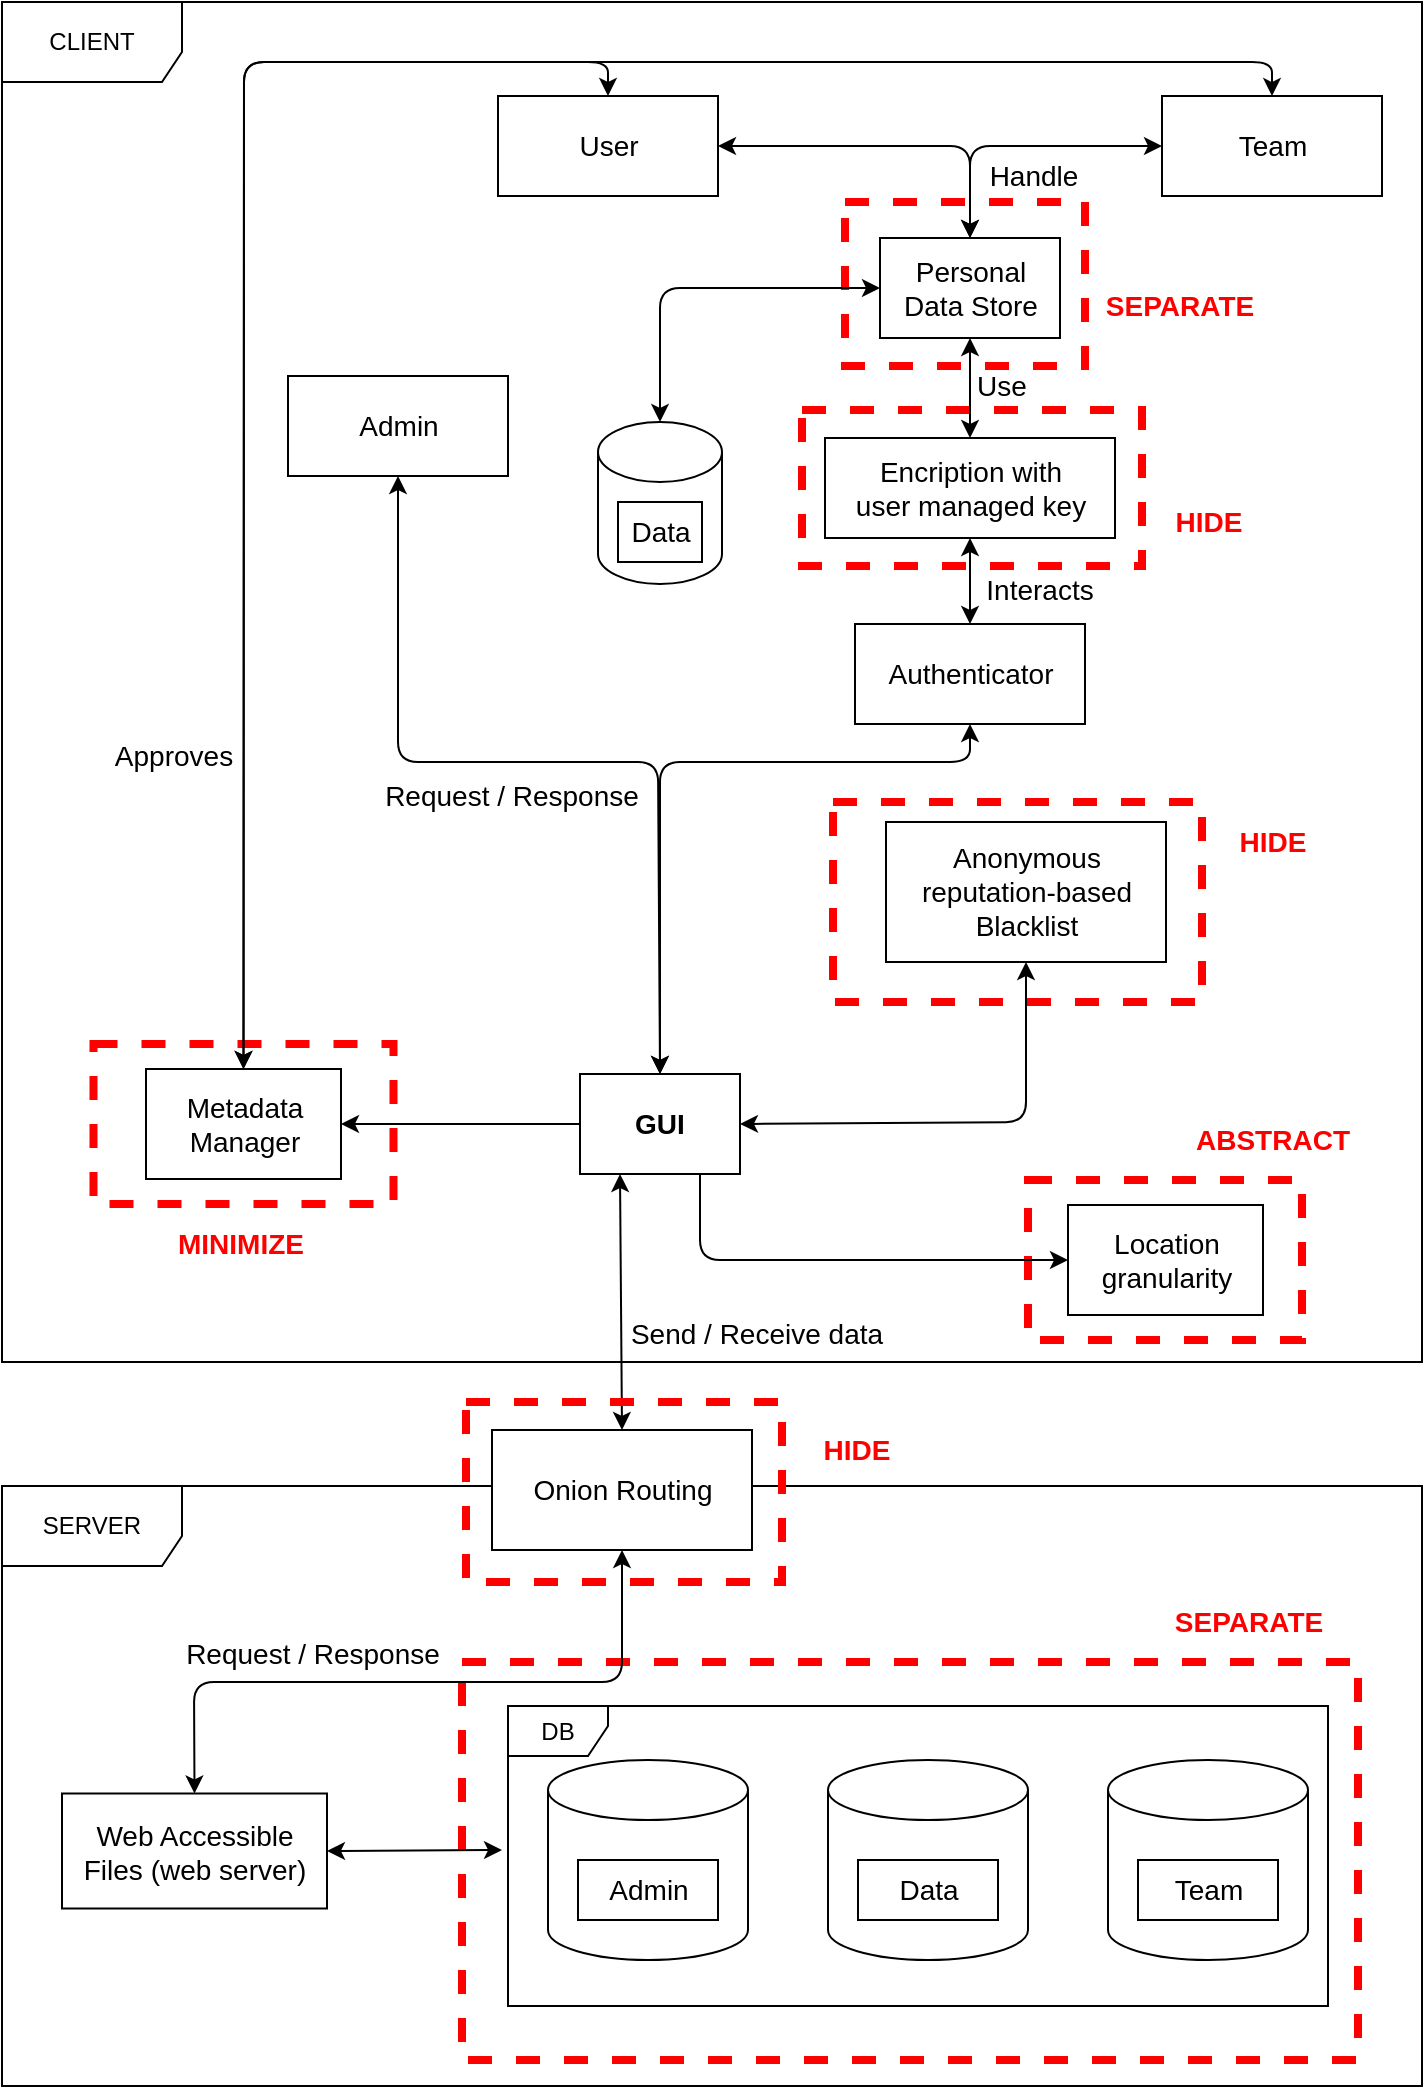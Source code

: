 <mxfile pages="2">
    <diagram id="K5yjsOg8PNdeA_QVu2G7" name="Data Oriented">
        <mxGraphModel dx="736" dy="575" grid="1" gridSize="10" guides="1" tooltips="1" connect="1" arrows="1" fold="1" page="1" pageScale="1" pageWidth="827" pageHeight="1169" math="0" shadow="0">
            <root>
                <mxCell id="0"/>
                <mxCell id="1" parent="0"/>
                <mxCell id="1iSqkxWD3PE7tt4dVIky-26" value="&lt;font style=&quot;font-size: 14px&quot;&gt;Encription with&lt;br&gt;user managed key&lt;/font&gt;" style="html=1;" parent="1" vertex="1">
                    <mxGeometry x="501.5" y="298" width="145" height="50" as="geometry"/>
                </mxCell>
                <mxCell id="G4Alo0HpObf9h4a9Ab1o-24" value="" style="outlineConnect=0;html=1;whiteSpace=wrap;fontSize=12;fontStyle=0;verticalAlign=top;align=center;dashed=1;spacingTop=3;strokeWidth=4;fillColor=none;strokeColor=#FF0000;" vertex="1" parent="1">
                    <mxGeometry x="490" y="284" width="170" height="78" as="geometry"/>
                </mxCell>
                <mxCell id="1iSqkxWD3PE7tt4dVIky-4" value="SERVER" style="shape=umlFrame;whiteSpace=wrap;html=1;width=90;height=40;" parent="1" vertex="1">
                    <mxGeometry x="90" y="822" width="710" height="300" as="geometry"/>
                </mxCell>
                <mxCell id="1iSqkxWD3PE7tt4dVIky-44" value="DB" style="shape=umlFrame;whiteSpace=wrap;html=1;width=50;height=25;" parent="1" vertex="1">
                    <mxGeometry x="343" y="932" width="410" height="150" as="geometry"/>
                </mxCell>
                <mxCell id="7" value="CLIENT" style="shape=umlFrame;whiteSpace=wrap;html=1;width=90;height=40;" vertex="1" parent="1">
                    <mxGeometry x="90" y="80" width="710" height="680" as="geometry"/>
                </mxCell>
                <mxCell id="1iSqkxWD3PE7tt4dVIky-35" value="" style="outlineConnect=0;html=1;whiteSpace=wrap;fontSize=12;fontStyle=0;verticalAlign=top;align=center;dashed=1;spacingTop=3;strokeWidth=4;fillColor=none;strokeColor=#FF0000;" parent="1" vertex="1">
                    <mxGeometry x="135.75" y="601" width="150" height="80" as="geometry"/>
                </mxCell>
                <mxCell id="1iSqkxWD3PE7tt4dVIky-1" value="" style="outlineConnect=0;html=1;whiteSpace=wrap;fontSize=12;fontStyle=0;verticalAlign=top;align=center;dashed=1;spacingTop=3;strokeWidth=4;fillColor=none;strokeColor=#FF0000;" parent="1" vertex="1">
                    <mxGeometry x="320" y="910" width="448" height="199" as="geometry"/>
                </mxCell>
                <mxCell id="1iSqkxWD3PE7tt4dVIky-3" value="" style="outlineConnect=0;html=1;whiteSpace=wrap;fontSize=12;fontStyle=0;verticalAlign=top;align=center;dashed=1;spacingTop=3;strokeWidth=4;fillColor=none;strokeColor=#FF0000;" parent="1" vertex="1">
                    <mxGeometry x="511.5" y="180" width="120" height="82" as="geometry"/>
                </mxCell>
                <mxCell id="1iSqkxWD3PE7tt4dVIky-5" value="" style="shape=cylinder3;whiteSpace=wrap;html=1;boundedLbl=1;backgroundOutline=1;size=15;" parent="1" vertex="1">
                    <mxGeometry x="363" y="959" width="100" height="100" as="geometry"/>
                </mxCell>
                <mxCell id="1iSqkxWD3PE7tt4dVIky-6" value="&lt;font style=&quot;font-size: 14px&quot;&gt;Team&lt;/font&gt;" style="html=1;" parent="1" vertex="1">
                    <mxGeometry x="670" y="127" width="110" height="50" as="geometry"/>
                </mxCell>
                <mxCell id="1iSqkxWD3PE7tt4dVIky-8" value="" style="shape=cylinder3;whiteSpace=wrap;html=1;boundedLbl=1;backgroundOutline=1;size=15;" parent="1" vertex="1">
                    <mxGeometry x="643" y="959" width="100" height="100" as="geometry"/>
                </mxCell>
                <mxCell id="1iSqkxWD3PE7tt4dVIky-9" value="&lt;font style=&quot;font-size: 14px&quot;&gt;Admin&lt;/font&gt;" style="html=1;" parent="1" vertex="1">
                    <mxGeometry x="378" y="1009" width="70" height="30" as="geometry"/>
                </mxCell>
                <mxCell id="1iSqkxWD3PE7tt4dVIky-10" value="" style="shape=cylinder3;whiteSpace=wrap;html=1;boundedLbl=1;backgroundOutline=1;size=15;" parent="1" vertex="1">
                    <mxGeometry x="503" y="959" width="100" height="100" as="geometry"/>
                </mxCell>
                <mxCell id="1iSqkxWD3PE7tt4dVIky-11" value="&lt;font style=&quot;font-size: 14px&quot;&gt;Data&lt;/font&gt;" style="html=1;" parent="1" vertex="1">
                    <mxGeometry x="518" y="1009" width="70" height="30" as="geometry"/>
                </mxCell>
                <mxCell id="1iSqkxWD3PE7tt4dVIky-12" value="&lt;font style=&quot;font-size: 14px&quot;&gt;Team&lt;/font&gt;" style="html=1;" parent="1" vertex="1">
                    <mxGeometry x="658" y="1009" width="70" height="30" as="geometry"/>
                </mxCell>
                <mxCell id="1iSqkxWD3PE7tt4dVIky-13" value="&lt;font style=&quot;font-size: 14px&quot;&gt;Personal&lt;br&gt;Data Store&lt;/font&gt;" style="html=1;" parent="1" vertex="1">
                    <mxGeometry x="529" y="198" width="90" height="50" as="geometry"/>
                </mxCell>
                <mxCell id="1iSqkxWD3PE7tt4dVIky-14" value="&lt;font style=&quot;font-size: 14px&quot;&gt;Handle&lt;/font&gt;" style="text;html=1;strokeColor=none;fillColor=none;align=center;verticalAlign=middle;whiteSpace=wrap;rounded=0;" parent="1" vertex="1">
                    <mxGeometry x="586" y="157" width="40" height="20" as="geometry"/>
                </mxCell>
                <mxCell id="1iSqkxWD3PE7tt4dVIky-15" value="&lt;font style=&quot;font-size: 14px&quot;&gt;Anonymous&lt;br&gt;reputation-based&lt;br&gt;Blacklist&lt;/font&gt;" style="html=1;" parent="1" vertex="1">
                    <mxGeometry x="532" y="490" width="140" height="70" as="geometry"/>
                </mxCell>
                <mxCell id="1iSqkxWD3PE7tt4dVIky-16" value="&lt;font style=&quot;font-size: 14px&quot;&gt;User&lt;/font&gt;" style="html=1;" parent="1" vertex="1">
                    <mxGeometry x="338" y="127" width="110" height="50" as="geometry"/>
                </mxCell>
                <mxCell id="1iSqkxWD3PE7tt4dVIky-17" style="edgeStyle=orthogonalEdgeStyle;rounded=0;orthogonalLoop=1;jettySize=auto;html=1;exitX=0;exitY=0.5;exitDx=0;exitDy=0;" parent="1" source="1iSqkxWD3PE7tt4dVIky-18" target="1iSqkxWD3PE7tt4dVIky-32" edge="1">
                    <mxGeometry relative="1" as="geometry"/>
                </mxCell>
                <mxCell id="1iSqkxWD3PE7tt4dVIky-18" value="&lt;font style=&quot;font-size: 14px&quot;&gt;&lt;b&gt;GUI&lt;/b&gt;&lt;/font&gt;" style="rounded=0;whiteSpace=wrap;html=1;" parent="1" vertex="1">
                    <mxGeometry x="379" y="616" width="80" height="50" as="geometry"/>
                </mxCell>
                <mxCell id="1iSqkxWD3PE7tt4dVIky-19" value="&lt;font style=&quot;font-size: 14px&quot;&gt;Use&lt;/font&gt;" style="text;html=1;strokeColor=none;fillColor=none;align=center;verticalAlign=middle;whiteSpace=wrap;rounded=0;" parent="1" vertex="1">
                    <mxGeometry x="570" y="262" width="40" height="20" as="geometry"/>
                </mxCell>
                <mxCell id="1iSqkxWD3PE7tt4dVIky-20" value="&lt;font style=&quot;font-size: 14px&quot;&gt;Admin&lt;/font&gt;" style="html=1;" parent="1" vertex="1">
                    <mxGeometry x="233" y="267" width="110" height="50" as="geometry"/>
                </mxCell>
                <mxCell id="1iSqkxWD3PE7tt4dVIky-21" value="&lt;span style=&quot;font-size: 14px&quot;&gt;Authenticator&lt;/span&gt;" style="html=1;" parent="1" vertex="1">
                    <mxGeometry x="516.5" y="391" width="115" height="50" as="geometry"/>
                </mxCell>
                <mxCell id="1iSqkxWD3PE7tt4dVIky-22" value="&lt;font style=&quot;font-size: 14px&quot;&gt;Interacts&lt;/font&gt;" style="text;html=1;strokeColor=none;fillColor=none;align=center;verticalAlign=middle;whiteSpace=wrap;rounded=0;" parent="1" vertex="1">
                    <mxGeometry x="569" y="364" width="80" height="20" as="geometry"/>
                </mxCell>
                <mxCell id="1iSqkxWD3PE7tt4dVIky-23" value="&lt;font color=&quot;#ff0000&quot; size=&quot;1&quot;&gt;&lt;b style=&quot;font-size: 14px&quot;&gt;HIDE&lt;/b&gt;&lt;/font&gt;" style="text;html=1;strokeColor=none;fillColor=none;align=center;verticalAlign=middle;whiteSpace=wrap;rounded=0;dashed=1;" parent="1" vertex="1">
                    <mxGeometry x="665.5" y="330" width="55" height="20" as="geometry"/>
                </mxCell>
                <mxCell id="1iSqkxWD3PE7tt4dVIky-24" value="&lt;font color=&quot;#ff0000&quot; size=&quot;1&quot;&gt;&lt;b style=&quot;font-size: 14px&quot;&gt;ABSTRACT&lt;/b&gt;&lt;/font&gt;" style="text;html=1;strokeColor=none;fillColor=none;align=center;verticalAlign=middle;whiteSpace=wrap;rounded=0;dashed=1;" parent="1" vertex="1">
                    <mxGeometry x="678" y="639" width="95" height="20" as="geometry"/>
                </mxCell>
                <mxCell id="1iSqkxWD3PE7tt4dVIky-25" value="&lt;font color=&quot;#ff0000&quot; size=&quot;1&quot;&gt;&lt;b style=&quot;font-size: 14px&quot;&gt;SEPARATE&lt;/b&gt;&lt;/font&gt;" style="text;html=1;strokeColor=none;fillColor=none;align=center;verticalAlign=middle;whiteSpace=wrap;rounded=0;dashed=1;" parent="1" vertex="1">
                    <mxGeometry x="644" y="222" width="70" height="20" as="geometry"/>
                </mxCell>
                <mxCell id="1iSqkxWD3PE7tt4dVIky-27" value="" style="outlineConnect=0;html=1;whiteSpace=wrap;fontSize=12;fontStyle=0;verticalAlign=top;align=center;dashed=1;spacingTop=3;strokeWidth=4;fillColor=none;strokeColor=#FF0000;" parent="1" vertex="1">
                    <mxGeometry x="603" y="669" width="137" height="80" as="geometry"/>
                </mxCell>
                <mxCell id="1iSqkxWD3PE7tt4dVIky-28" value="&lt;span style=&quot;font-size: 14px&quot;&gt;Location&lt;br&gt;granularity&lt;/span&gt;" style="html=1;" parent="1" vertex="1">
                    <mxGeometry x="623" y="681.5" width="97.5" height="55" as="geometry"/>
                </mxCell>
                <mxCell id="1iSqkxWD3PE7tt4dVIky-32" value="&lt;span style=&quot;font-size: 14px&quot;&gt;Metadata&lt;br&gt;Manager&lt;br&gt;&lt;/span&gt;" style="html=1;" parent="1" vertex="1">
                    <mxGeometry x="162" y="613.5" width="97.5" height="55" as="geometry"/>
                </mxCell>
                <mxCell id="1iSqkxWD3PE7tt4dVIky-36" value="&lt;font color=&quot;#ff0000&quot; size=&quot;1&quot;&gt;&lt;b style=&quot;font-size: 14px&quot;&gt;MINIMIZE&lt;/b&gt;&lt;/font&gt;" style="text;html=1;strokeColor=none;fillColor=none;align=center;verticalAlign=middle;whiteSpace=wrap;rounded=0;dashed=1;" parent="1" vertex="1">
                    <mxGeometry x="162" y="691" width="95" height="20" as="geometry"/>
                </mxCell>
                <mxCell id="1iSqkxWD3PE7tt4dVIky-37" value="&lt;span style=&quot;font-size: 14px&quot;&gt;Web Accessible&lt;br&gt;Files (web server)&lt;br&gt;&lt;/span&gt;" style="html=1;" parent="1" vertex="1">
                    <mxGeometry x="120" y="975.75" width="132.5" height="57.5" as="geometry"/>
                </mxCell>
                <mxCell id="1iSqkxWD3PE7tt4dVIky-38" value="" style="endArrow=classic;html=1;exitX=0.75;exitY=1;exitDx=0;exitDy=0;entryX=0;entryY=0.5;entryDx=0;entryDy=0;" parent="1" source="1iSqkxWD3PE7tt4dVIky-18" target="1iSqkxWD3PE7tt4dVIky-28" edge="1">
                    <mxGeometry width="50" height="50" relative="1" as="geometry">
                        <mxPoint x="493" y="697" as="sourcePoint"/>
                        <mxPoint x="543" y="647" as="targetPoint"/>
                        <Array as="points">
                            <mxPoint x="439" y="709"/>
                        </Array>
                    </mxGeometry>
                </mxCell>
                <mxCell id="1iSqkxWD3PE7tt4dVIky-39" value="&lt;font color=&quot;#ff0000&quot; size=&quot;1&quot;&gt;&lt;b style=&quot;font-size: 14px&quot;&gt;SEPARATE&lt;/b&gt;&lt;/font&gt;" style="text;html=1;strokeColor=none;fillColor=none;align=center;verticalAlign=middle;whiteSpace=wrap;rounded=0;dashed=1;" parent="1" vertex="1">
                    <mxGeometry x="665.5" y="880" width="95" height="20" as="geometry"/>
                </mxCell>
                <mxCell id="1iSqkxWD3PE7tt4dVIky-40" style="edgeStyle=orthogonalEdgeStyle;rounded=0;orthogonalLoop=1;jettySize=auto;html=1;exitX=0.5;exitY=1;exitDx=0;exitDy=0;" parent="1" source="1iSqkxWD3PE7tt4dVIky-18" target="1iSqkxWD3PE7tt4dVIky-18" edge="1">
                    <mxGeometry relative="1" as="geometry"/>
                </mxCell>
                <mxCell id="1iSqkxWD3PE7tt4dVIky-41" value="&lt;span style=&quot;font-size: 14px&quot;&gt;Request / Response&lt;/span&gt;" style="text;html=1;strokeColor=none;fillColor=none;align=center;verticalAlign=middle;whiteSpace=wrap;rounded=0;" parent="1" vertex="1">
                    <mxGeometry x="270" y="467" width="150" height="20" as="geometry"/>
                </mxCell>
                <mxCell id="1iSqkxWD3PE7tt4dVIky-42" value="&lt;font style=&quot;font-size: 14px&quot;&gt;Approves&lt;/font&gt;" style="text;html=1;strokeColor=none;fillColor=none;align=center;verticalAlign=middle;whiteSpace=wrap;rounded=0;" parent="1" vertex="1">
                    <mxGeometry x="135.75" y="447" width="80" height="20" as="geometry"/>
                </mxCell>
                <mxCell id="1iSqkxWD3PE7tt4dVIky-43" value="" style="endArrow=classic;startArrow=classic;html=1;entryX=0.25;entryY=1;entryDx=0;entryDy=0;exitX=0.5;exitY=0;exitDx=0;exitDy=0;" parent="1" target="1iSqkxWD3PE7tt4dVIky-18" edge="1" source="4qM6_cmpUiYH9ijakxLg-1">
                    <mxGeometry width="50" height="50" relative="1" as="geometry">
                        <mxPoint x="398" y="787" as="sourcePoint"/>
                        <mxPoint x="398" y="680" as="targetPoint"/>
                    </mxGeometry>
                </mxCell>
                <mxCell id="1iSqkxWD3PE7tt4dVIky-45" value="" style="endArrow=classic;startArrow=classic;html=1;entryX=1;entryY=0.5;entryDx=0;entryDy=0;" parent="1" target="1iSqkxWD3PE7tt4dVIky-37" edge="1">
                    <mxGeometry width="50" height="50" relative="1" as="geometry">
                        <mxPoint x="340" y="1004" as="sourcePoint"/>
                        <mxPoint x="543" y="828" as="targetPoint"/>
                    </mxGeometry>
                </mxCell>
                <mxCell id="1iSqkxWD3PE7tt4dVIky-46" value="" style="endArrow=classic;startArrow=classic;html=1;entryX=0.5;entryY=1;entryDx=0;entryDy=0;exitX=0.5;exitY=0;exitDx=0;exitDy=0;" parent="1" source="1iSqkxWD3PE7tt4dVIky-18" target="1iSqkxWD3PE7tt4dVIky-20" edge="1">
                    <mxGeometry width="50" height="50" relative="1" as="geometry">
                        <mxPoint x="400" y="490" as="sourcePoint"/>
                        <mxPoint x="293" y="377" as="targetPoint"/>
                        <Array as="points">
                            <mxPoint x="418" y="460"/>
                            <mxPoint x="288" y="460"/>
                        </Array>
                    </mxGeometry>
                </mxCell>
                <mxCell id="1iSqkxWD3PE7tt4dVIky-47" value="&lt;font style=&quot;font-size: 14px&quot;&gt;Send / Receive data&lt;/font&gt;" style="text;html=1;strokeColor=none;fillColor=none;align=center;verticalAlign=middle;whiteSpace=wrap;rounded=0;" parent="1" vertex="1">
                    <mxGeometry x="389.5" y="736" width="155" height="20" as="geometry"/>
                </mxCell>
                <mxCell id="1iSqkxWD3PE7tt4dVIky-49" value="" style="endArrow=classic;startArrow=classic;html=1;entryX=1;entryY=0.5;entryDx=0;entryDy=0;exitX=0.5;exitY=0;exitDx=0;exitDy=0;" parent="1" source="1iSqkxWD3PE7tt4dVIky-13" target="1iSqkxWD3PE7tt4dVIky-16" edge="1">
                    <mxGeometry width="50" height="50" relative="1" as="geometry">
                        <mxPoint x="434" y="267" as="sourcePoint"/>
                        <mxPoint x="519" y="152" as="targetPoint"/>
                        <Array as="points">
                            <mxPoint x="574" y="152"/>
                        </Array>
                    </mxGeometry>
                </mxCell>
                <mxCell id="1iSqkxWD3PE7tt4dVIky-50" value="" style="endArrow=classic;startArrow=classic;html=1;exitX=0;exitY=0.5;exitDx=0;exitDy=0;entryX=0.5;entryY=0;entryDx=0;entryDy=0;" parent="1" source="1iSqkxWD3PE7tt4dVIky-6" edge="1" target="1iSqkxWD3PE7tt4dVIky-13">
                    <mxGeometry width="50" height="50" relative="1" as="geometry">
                        <mxPoint x="639" y="152" as="sourcePoint"/>
                        <mxPoint x="574" y="207" as="targetPoint"/>
                        <Array as="points">
                            <mxPoint x="574" y="152"/>
                        </Array>
                    </mxGeometry>
                </mxCell>
                <mxCell id="4qM6_cmpUiYH9ijakxLg-1" value="&lt;font style=&quot;font-size: 14px&quot;&gt;Onion Routing&lt;/font&gt;" style="html=1;" vertex="1" parent="1">
                    <mxGeometry x="335" y="794" width="130" height="60" as="geometry"/>
                </mxCell>
                <mxCell id="3" value="" style="endArrow=classic;startArrow=classic;html=1;exitX=0.5;exitY=0;exitDx=0;exitDy=0;entryX=0.5;entryY=0;entryDx=0;entryDy=0;" edge="1" parent="1" source="1iSqkxWD3PE7tt4dVIky-32" target="1iSqkxWD3PE7tt4dVIky-6">
                    <mxGeometry width="50" height="50" relative="1" as="geometry">
                        <mxPoint x="160" y="590" as="sourcePoint"/>
                        <mxPoint x="180" y="360" as="targetPoint"/>
                        <Array as="points">
                            <mxPoint x="211" y="110"/>
                            <mxPoint x="725" y="110"/>
                        </Array>
                    </mxGeometry>
                </mxCell>
                <mxCell id="4" value="" style="endArrow=classic;startArrow=classic;html=1;exitX=0.5;exitY=0;exitDx=0;exitDy=0;entryX=0.5;entryY=0;entryDx=0;entryDy=0;" edge="1" parent="1" source="1iSqkxWD3PE7tt4dVIky-32" target="1iSqkxWD3PE7tt4dVIky-16">
                    <mxGeometry width="50" height="50" relative="1" as="geometry">
                        <mxPoint x="220.75" y="644.5" as="sourcePoint"/>
                        <mxPoint x="735" y="137" as="targetPoint"/>
                        <Array as="points">
                            <mxPoint x="211" y="110"/>
                            <mxPoint x="393" y="110"/>
                        </Array>
                    </mxGeometry>
                </mxCell>
                <mxCell id="8" value="" style="shape=cylinder3;whiteSpace=wrap;html=1;boundedLbl=1;backgroundOutline=1;size=15;" vertex="1" parent="1">
                    <mxGeometry x="388" y="290" width="62" height="81" as="geometry"/>
                </mxCell>
                <mxCell id="11" value="" style="endArrow=classic;startArrow=classic;html=1;entryX=0;entryY=0.5;entryDx=0;entryDy=0;exitX=0.5;exitY=0;exitDx=0;exitDy=0;exitPerimeter=0;" edge="1" parent="1" source="8" target="1iSqkxWD3PE7tt4dVIky-13">
                    <mxGeometry width="50" height="50" relative="1" as="geometry">
                        <mxPoint x="430" y="360" as="sourcePoint"/>
                        <mxPoint x="480" y="310" as="targetPoint"/>
                        <Array as="points">
                            <mxPoint x="419" y="223"/>
                        </Array>
                    </mxGeometry>
                </mxCell>
                <mxCell id="13" value="&lt;font style=&quot;font-size: 14px&quot;&gt;Data&lt;/font&gt;" style="html=1;" vertex="1" parent="1">
                    <mxGeometry x="398" y="330" width="42" height="30" as="geometry"/>
                </mxCell>
                <mxCell id="14" value="" style="endArrow=classic;startArrow=classic;html=1;entryX=0.5;entryY=1;entryDx=0;entryDy=0;exitX=1;exitY=0.5;exitDx=0;exitDy=0;" edge="1" parent="1" source="1iSqkxWD3PE7tt4dVIky-18" target="1iSqkxWD3PE7tt4dVIky-15">
                    <mxGeometry width="50" height="50" relative="1" as="geometry">
                        <mxPoint x="500" y="670" as="sourcePoint"/>
                        <mxPoint x="550" y="620" as="targetPoint"/>
                        <Array as="points">
                            <mxPoint x="602" y="640"/>
                        </Array>
                    </mxGeometry>
                </mxCell>
                <mxCell id="gDlCr9C1vI3CEG7ydMnS-18" value="" style="endArrow=classic;startArrow=classic;html=1;entryX=0.5;entryY=1;entryDx=0;entryDy=0;exitX=0.5;exitY=0;exitDx=0;exitDy=0;" edge="1" parent="1" source="1iSqkxWD3PE7tt4dVIky-37" target="4qM6_cmpUiYH9ijakxLg-1">
                    <mxGeometry width="50" height="50" relative="1" as="geometry">
                        <mxPoint x="230" y="950" as="sourcePoint"/>
                        <mxPoint x="280" y="900" as="targetPoint"/>
                        <Array as="points">
                            <mxPoint x="186" y="920"/>
                            <mxPoint x="400" y="920"/>
                        </Array>
                    </mxGeometry>
                </mxCell>
                <mxCell id="gDlCr9C1vI3CEG7ydMnS-19" value="&lt;font style=&quot;font-size: 14px&quot;&gt;Request / Response&lt;/font&gt;" style="text;html=1;strokeColor=none;fillColor=none;align=center;verticalAlign=middle;whiteSpace=wrap;rounded=0;" vertex="1" parent="1">
                    <mxGeometry x="168" y="896" width="155" height="20" as="geometry"/>
                </mxCell>
                <mxCell id="G4Alo0HpObf9h4a9Ab1o-14" value="" style="outlineConnect=0;html=1;whiteSpace=wrap;fontSize=12;fontStyle=0;verticalAlign=top;align=center;dashed=1;spacingTop=3;strokeWidth=4;fillColor=none;strokeColor=#FF0000;" vertex="1" parent="1">
                    <mxGeometry x="322" y="780" width="158" height="90" as="geometry"/>
                </mxCell>
                <mxCell id="G4Alo0HpObf9h4a9Ab1o-15" value="&lt;font color=&quot;#ff0000&quot; size=&quot;1&quot;&gt;&lt;b style=&quot;font-size: 14px&quot;&gt;HIDE&lt;/b&gt;&lt;/font&gt;" style="text;html=1;strokeColor=none;fillColor=none;align=center;verticalAlign=middle;whiteSpace=wrap;rounded=0;dashed=1;" vertex="1" parent="1">
                    <mxGeometry x="490" y="794" width="55" height="20" as="geometry"/>
                </mxCell>
                <mxCell id="G4Alo0HpObf9h4a9Ab1o-19" value="" style="endArrow=classic;startArrow=classic;html=1;exitX=0.5;exitY=0;exitDx=0;exitDy=0;entryX=0.5;entryY=1;entryDx=0;entryDy=0;" edge="1" parent="1" source="1iSqkxWD3PE7tt4dVIky-18" target="1iSqkxWD3PE7tt4dVIky-21">
                    <mxGeometry width="50" height="50" relative="1" as="geometry">
                        <mxPoint x="460" y="520" as="sourcePoint"/>
                        <mxPoint x="510" y="470" as="targetPoint"/>
                        <Array as="points">
                            <mxPoint x="419" y="460"/>
                            <mxPoint x="574" y="460"/>
                        </Array>
                    </mxGeometry>
                </mxCell>
                <mxCell id="G4Alo0HpObf9h4a9Ab1o-20" value="" style="endArrow=classic;startArrow=classic;html=1;entryX=0.5;entryY=1;entryDx=0;entryDy=0;exitX=0.5;exitY=0;exitDx=0;exitDy=0;" edge="1" parent="1" source="1iSqkxWD3PE7tt4dVIky-21" target="1iSqkxWD3PE7tt4dVIky-26">
                    <mxGeometry width="50" height="50" relative="1" as="geometry">
                        <mxPoint x="440" y="450" as="sourcePoint"/>
                        <mxPoint x="490" y="400" as="targetPoint"/>
                    </mxGeometry>
                </mxCell>
                <mxCell id="G4Alo0HpObf9h4a9Ab1o-21" value="" style="endArrow=classic;startArrow=classic;html=1;entryX=0.5;entryY=1;entryDx=0;entryDy=0;exitX=0.5;exitY=0;exitDx=0;exitDy=0;" edge="1" parent="1" source="1iSqkxWD3PE7tt4dVIky-26" target="1iSqkxWD3PE7tt4dVIky-13">
                    <mxGeometry width="50" height="50" relative="1" as="geometry">
                        <mxPoint x="581.5" y="381" as="sourcePoint"/>
                        <mxPoint x="581.5" y="355.0" as="targetPoint"/>
                    </mxGeometry>
                </mxCell>
                <mxCell id="p1J4vRZzQDZTDuAu25AL-14" value="" style="outlineConnect=0;html=1;whiteSpace=wrap;fontSize=12;fontStyle=0;verticalAlign=top;align=center;dashed=1;spacingTop=3;strokeWidth=4;fillColor=none;strokeColor=#FF0000;" vertex="1" parent="1">
                    <mxGeometry x="505.5" y="480" width="184.5" height="100" as="geometry"/>
                </mxCell>
                <mxCell id="p1J4vRZzQDZTDuAu25AL-15" value="&lt;font color=&quot;#ff0000&quot; size=&quot;1&quot;&gt;&lt;b style=&quot;font-size: 14px&quot;&gt;HIDE&lt;/b&gt;&lt;/font&gt;" style="text;html=1;strokeColor=none;fillColor=none;align=center;verticalAlign=middle;whiteSpace=wrap;rounded=0;dashed=1;" vertex="1" parent="1">
                    <mxGeometry x="698" y="490" width="55" height="20" as="geometry"/>
                </mxCell>
            </root>
        </mxGraphModel>
    </diagram>
    <diagram id="S0UW-dQNR-k9H2ENkTLo" name="Process Oriented">
        <mxGraphModel dx="1051" dy="821" grid="1" gridSize="10" guides="1" tooltips="1" connect="1" arrows="1" fold="1" page="1" pageScale="1" pageWidth="827" pageHeight="1169" math="0" shadow="0">
            <root>
                <mxCell id="XG-XlW9RPorfaf75TnAM-0"/>
                <mxCell id="XG-XlW9RPorfaf75TnAM-1" parent="XG-XlW9RPorfaf75TnAM-0"/>
                <mxCell id="gT43t09qGAdpZJtZd_hw-2" value="CLIENT" style="shape=umlFrame;whiteSpace=wrap;html=1;width=90;height=40;" parent="XG-XlW9RPorfaf75TnAM-1" vertex="1">
                    <mxGeometry x="24" y="70" width="726" height="680" as="geometry"/>
                </mxCell>
                <mxCell id="gT43t09qGAdpZJtZd_hw-0" value="DB" style="shape=umlFrame;whiteSpace=wrap;html=1;width=50;height=25;" parent="XG-XlW9RPorfaf75TnAM-1" vertex="1">
                    <mxGeometry x="277" y="861" width="410" height="150" as="geometry"/>
                </mxCell>
                <mxCell id="gT43t09qGAdpZJtZd_hw-1" value="SERVER" style="shape=umlFrame;whiteSpace=wrap;html=1;width=90;height=40;" parent="XG-XlW9RPorfaf75TnAM-1" vertex="1">
                    <mxGeometry x="24" y="787" width="726" height="286" as="geometry"/>
                </mxCell>
                <mxCell id="gT43t09qGAdpZJtZd_hw-3" value="" style="outlineConnect=0;html=1;whiteSpace=wrap;fontSize=12;fontStyle=0;verticalAlign=top;align=center;dashed=1;spacingTop=3;strokeWidth=4;fillColor=none;strokeColor=#FF0000;" parent="XG-XlW9RPorfaf75TnAM-1" vertex="1">
                    <mxGeometry x="83" y="560" width="168" height="84" as="geometry"/>
                </mxCell>
                <mxCell id="gT43t09qGAdpZJtZd_hw-6" value="" style="outlineConnect=0;html=1;whiteSpace=wrap;fontSize=12;fontStyle=0;verticalAlign=top;align=center;dashed=1;spacingTop=3;strokeWidth=4;fillColor=none;strokeColor=#FF0000;" parent="XG-XlW9RPorfaf75TnAM-1" vertex="1">
                    <mxGeometry x="424" y="155" width="170" height="165" as="geometry"/>
                </mxCell>
                <mxCell id="gT43t09qGAdpZJtZd_hw-7" value="" style="shape=cylinder3;whiteSpace=wrap;html=1;boundedLbl=1;backgroundOutline=1;size=15;" parent="XG-XlW9RPorfaf75TnAM-1" vertex="1">
                    <mxGeometry x="297" y="891" width="100" height="100" as="geometry"/>
                </mxCell>
                <mxCell id="gT43t09qGAdpZJtZd_hw-8" value="&lt;font style=&quot;font-size: 14px&quot;&gt;Team&lt;/font&gt;" style="html=1;" parent="XG-XlW9RPorfaf75TnAM-1" vertex="1">
                    <mxGeometry x="604" y="90" width="110" height="50" as="geometry"/>
                </mxCell>
                <mxCell id="gT43t09qGAdpZJtZd_hw-9" value="" style="shape=cylinder3;whiteSpace=wrap;html=1;boundedLbl=1;backgroundOutline=1;size=15;" parent="XG-XlW9RPorfaf75TnAM-1" vertex="1">
                    <mxGeometry x="577" y="891" width="100" height="100" as="geometry"/>
                </mxCell>
                <mxCell id="gT43t09qGAdpZJtZd_hw-10" value="&lt;font style=&quot;font-size: 14px&quot;&gt;Admin&lt;/font&gt;" style="html=1;" parent="XG-XlW9RPorfaf75TnAM-1" vertex="1">
                    <mxGeometry x="312" y="941" width="70" height="30" as="geometry"/>
                </mxCell>
                <mxCell id="gT43t09qGAdpZJtZd_hw-11" value="" style="shape=cylinder3;whiteSpace=wrap;html=1;boundedLbl=1;backgroundOutline=1;size=15;" parent="XG-XlW9RPorfaf75TnAM-1" vertex="1">
                    <mxGeometry x="437" y="891" width="100" height="100" as="geometry"/>
                </mxCell>
                <mxCell id="gT43t09qGAdpZJtZd_hw-12" value="&lt;font style=&quot;font-size: 14px&quot;&gt;Data&lt;/font&gt;" style="html=1;" parent="XG-XlW9RPorfaf75TnAM-1" vertex="1">
                    <mxGeometry x="452" y="941" width="70" height="30" as="geometry"/>
                </mxCell>
                <mxCell id="gT43t09qGAdpZJtZd_hw-13" value="&lt;font style=&quot;font-size: 14px&quot;&gt;Team&lt;/font&gt;" style="html=1;" parent="XG-XlW9RPorfaf75TnAM-1" vertex="1">
                    <mxGeometry x="592" y="941" width="70" height="30" as="geometry"/>
                </mxCell>
                <mxCell id="gT43t09qGAdpZJtZd_hw-14" value="&lt;font style=&quot;font-size: 14px&quot;&gt;Personal&lt;br&gt;Data Store&lt;/font&gt;" style="html=1;" parent="XG-XlW9RPorfaf75TnAM-1" vertex="1">
                    <mxGeometry x="463" y="170" width="90" height="50" as="geometry"/>
                </mxCell>
                <mxCell id="gT43t09qGAdpZJtZd_hw-15" value="&lt;font style=&quot;font-size: 14px&quot;&gt;Handle&lt;/font&gt;" style="text;html=1;strokeColor=none;fillColor=none;align=center;verticalAlign=middle;whiteSpace=wrap;rounded=0;" parent="XG-XlW9RPorfaf75TnAM-1" vertex="1">
                    <mxGeometry x="520" y="126" width="40" height="20" as="geometry"/>
                </mxCell>
                <mxCell id="gT43t09qGAdpZJtZd_hw-17" value="&lt;font style=&quot;font-size: 14px&quot;&gt;User&lt;/font&gt;" style="html=1;" parent="XG-XlW9RPorfaf75TnAM-1" vertex="1">
                    <mxGeometry x="248" y="90" width="110" height="50" as="geometry"/>
                </mxCell>
                <mxCell id="gT43t09qGAdpZJtZd_hw-18" style="edgeStyle=orthogonalEdgeStyle;rounded=0;orthogonalLoop=1;jettySize=auto;html=1;exitX=0;exitY=0.5;exitDx=0;exitDy=0;entryX=1;entryY=0.5;entryDx=0;entryDy=0;" parent="XG-XlW9RPorfaf75TnAM-1" source="gT43t09qGAdpZJtZd_hw-19" target="N2QzAyiejGj7b37JMif3-3" edge="1">
                    <mxGeometry relative="1" as="geometry">
                        <mxPoint x="193.5" y="604" as="targetPoint"/>
                    </mxGeometry>
                </mxCell>
                <mxCell id="gT43t09qGAdpZJtZd_hw-19" value="&lt;font style=&quot;font-size: 14px&quot;&gt;&lt;b&gt;GUI&lt;/b&gt;&lt;/font&gt;" style="rounded=0;whiteSpace=wrap;html=1;" parent="XG-XlW9RPorfaf75TnAM-1" vertex="1">
                    <mxGeometry x="313" y="579" width="80" height="50" as="geometry"/>
                </mxCell>
                <mxCell id="gT43t09qGAdpZJtZd_hw-20" value="&lt;font style=&quot;font-size: 14px&quot;&gt;Use&lt;/font&gt;" style="text;html=1;strokeColor=none;fillColor=none;align=center;verticalAlign=middle;whiteSpace=wrap;rounded=0;" parent="XG-XlW9RPorfaf75TnAM-1" vertex="1">
                    <mxGeometry x="508" y="227" width="40" height="20" as="geometry"/>
                </mxCell>
                <mxCell id="gT43t09qGAdpZJtZd_hw-21" value="&lt;font style=&quot;font-size: 14px&quot;&gt;Admin&lt;/font&gt;" style="html=1;" parent="XG-XlW9RPorfaf75TnAM-1" vertex="1">
                    <mxGeometry x="99.5" y="231" width="103" height="50" as="geometry"/>
                </mxCell>
                <mxCell id="gT43t09qGAdpZJtZd_hw-22" value="&lt;span style=&quot;font-size: 14px&quot;&gt;Authenticator&lt;/span&gt;" style="html=1;" parent="XG-XlW9RPorfaf75TnAM-1" vertex="1">
                    <mxGeometry x="450.5" y="350" width="115" height="50" as="geometry"/>
                </mxCell>
                <mxCell id="gT43t09qGAdpZJtZd_hw-23" value="&lt;font style=&quot;font-size: 14px&quot;&gt;Interacts&lt;/font&gt;" style="text;html=1;strokeColor=none;fillColor=none;align=center;verticalAlign=middle;whiteSpace=wrap;rounded=0;" parent="XG-XlW9RPorfaf75TnAM-1" vertex="1">
                    <mxGeometry x="500.5" y="322" width="80" height="20" as="geometry"/>
                </mxCell>
                <mxCell id="gT43t09qGAdpZJtZd_hw-25" value="&lt;font color=&quot;#ff0000&quot; size=&quot;1&quot;&gt;&lt;b style=&quot;font-size: 14px&quot;&gt;ENFORCE&lt;/b&gt;&lt;/font&gt;" style="text;html=1;strokeColor=none;fillColor=none;align=center;verticalAlign=middle;whiteSpace=wrap;rounded=0;dashed=1;" parent="XG-XlW9RPorfaf75TnAM-1" vertex="1">
                    <mxGeometry x="94" y="530" width="95" height="20" as="geometry"/>
                </mxCell>
                <mxCell id="gT43t09qGAdpZJtZd_hw-26" value="&lt;font color=&quot;#ff0000&quot; size=&quot;1&quot;&gt;&lt;b style=&quot;font-size: 14px&quot;&gt;CONTROL&lt;/b&gt;&lt;/font&gt;" style="text;html=1;strokeColor=none;fillColor=none;align=center;verticalAlign=middle;whiteSpace=wrap;rounded=0;dashed=1;" parent="XG-XlW9RPorfaf75TnAM-1" vertex="1">
                    <mxGeometry x="414" y="126" width="76" height="20" as="geometry"/>
                </mxCell>
                <mxCell id="gT43t09qGAdpZJtZd_hw-27" value="&lt;font style=&quot;font-size: 14px&quot;&gt;Encription with&lt;br&gt;user managed key&lt;/font&gt;" style="html=1;" parent="XG-XlW9RPorfaf75TnAM-1" vertex="1">
                    <mxGeometry x="435.5" y="253" width="145" height="50" as="geometry"/>
                </mxCell>
                <mxCell id="gT43t09qGAdpZJtZd_hw-28" value="" style="outlineConnect=0;html=1;whiteSpace=wrap;fontSize=12;fontStyle=0;verticalAlign=top;align=center;dashed=1;spacingTop=3;strokeWidth=4;fillColor=none;strokeColor=#FF0000;" parent="XG-XlW9RPorfaf75TnAM-1" vertex="1">
                    <mxGeometry x="518" y="632" width="190" height="80" as="geometry"/>
                </mxCell>
                <mxCell id="gT43t09qGAdpZJtZd_hw-31" value="&lt;font color=&quot;#ff0000&quot;&gt;&lt;span style=&quot;font-size: 14px&quot;&gt;&lt;b&gt;DEMONSTRATE&lt;/b&gt;&lt;/span&gt;&lt;/font&gt;" style="text;html=1;strokeColor=none;fillColor=none;align=center;verticalAlign=middle;whiteSpace=wrap;rounded=0;dashed=1;" parent="XG-XlW9RPorfaf75TnAM-1" vertex="1">
                    <mxGeometry x="622" y="602" width="128" height="20" as="geometry"/>
                </mxCell>
                <mxCell id="gT43t09qGAdpZJtZd_hw-32" value="&lt;span style=&quot;font-size: 14px&quot;&gt;Web Accessible&lt;br&gt;Files (web server)&lt;br&gt;&lt;/span&gt;" style="html=1;" parent="XG-XlW9RPorfaf75TnAM-1" vertex="1">
                    <mxGeometry x="99.5" y="907.25" width="132.5" height="57.5" as="geometry"/>
                </mxCell>
                <mxCell id="gT43t09qGAdpZJtZd_hw-33" value="" style="endArrow=classic;html=1;exitX=0.75;exitY=1;exitDx=0;exitDy=0;entryX=0;entryY=0.5;entryDx=0;entryDy=0;" parent="XG-XlW9RPorfaf75TnAM-1" source="gT43t09qGAdpZJtZd_hw-19" target="sU7hfyd7dcEPpx8tr28K-0" edge="1">
                    <mxGeometry width="50" height="50" relative="1" as="geometry">
                        <mxPoint x="427" y="660" as="sourcePoint"/>
                        <mxPoint x="557.0" y="672" as="targetPoint"/>
                        <Array as="points">
                            <mxPoint x="373" y="672"/>
                        </Array>
                    </mxGeometry>
                </mxCell>
                <mxCell id="gT43t09qGAdpZJtZd_hw-35" style="edgeStyle=orthogonalEdgeStyle;rounded=0;orthogonalLoop=1;jettySize=auto;html=1;exitX=0.5;exitY=1;exitDx=0;exitDy=0;" parent="XG-XlW9RPorfaf75TnAM-1" source="gT43t09qGAdpZJtZd_hw-19" target="gT43t09qGAdpZJtZd_hw-19" edge="1">
                    <mxGeometry relative="1" as="geometry"/>
                </mxCell>
                <mxCell id="gT43t09qGAdpZJtZd_hw-36" value="&lt;span style=&quot;font-size: 14px&quot;&gt;Request / Response&lt;/span&gt;" style="text;html=1;strokeColor=none;fillColor=none;align=center;verticalAlign=middle;whiteSpace=wrap;rounded=0;" parent="XG-XlW9RPorfaf75TnAM-1" vertex="1">
                    <mxGeometry x="168" y="464" width="150" height="20" as="geometry"/>
                </mxCell>
                <mxCell id="gT43t09qGAdpZJtZd_hw-39" value="" style="endArrow=classic;startArrow=classic;html=1;entryX=1;entryY=0.5;entryDx=0;entryDy=0;exitX=-0.009;exitY=0.504;exitDx=0;exitDy=0;exitPerimeter=0;" parent="XG-XlW9RPorfaf75TnAM-1" source="gT43t09qGAdpZJtZd_hw-0" target="gT43t09qGAdpZJtZd_hw-32" edge="1">
                    <mxGeometry width="50" height="50" relative="1" as="geometry">
                        <mxPoint x="427" y="841" as="sourcePoint"/>
                        <mxPoint x="477" y="791" as="targetPoint"/>
                    </mxGeometry>
                </mxCell>
                <mxCell id="gT43t09qGAdpZJtZd_hw-40" value="" style="endArrow=classic;startArrow=classic;html=1;entryX=0.5;entryY=1;entryDx=0;entryDy=0;exitX=0.25;exitY=0;exitDx=0;exitDy=0;" parent="XG-XlW9RPorfaf75TnAM-1" target="gT43t09qGAdpZJtZd_hw-21" edge="1" source="gT43t09qGAdpZJtZd_hw-19">
                    <mxGeometry width="50" height="50" relative="1" as="geometry">
                        <mxPoint x="353.0" y="579" as="sourcePoint"/>
                        <mxPoint x="206.5" y="281" as="targetPoint"/>
                        <Array as="points">
                            <mxPoint x="333" y="490"/>
                            <mxPoint x="151" y="490"/>
                        </Array>
                    </mxGeometry>
                </mxCell>
                <mxCell id="gT43t09qGAdpZJtZd_hw-42" value="" style="endArrow=classic;startArrow=classic;html=1;entryX=1;entryY=0.5;entryDx=0;entryDy=0;exitX=0.5;exitY=0;exitDx=0;exitDy=0;" parent="XG-XlW9RPorfaf75TnAM-1" source="gT43t09qGAdpZJtZd_hw-14" target="gT43t09qGAdpZJtZd_hw-17" edge="1">
                    <mxGeometry width="50" height="50" relative="1" as="geometry">
                        <mxPoint x="368" y="230" as="sourcePoint"/>
                        <mxPoint x="453" y="115" as="targetPoint"/>
                        <Array as="points">
                            <mxPoint x="508" y="115"/>
                        </Array>
                    </mxGeometry>
                </mxCell>
                <mxCell id="gT43t09qGAdpZJtZd_hw-43" value="" style="endArrow=classic;startArrow=classic;html=1;exitX=0;exitY=0.5;exitDx=0;exitDy=0;" parent="XG-XlW9RPorfaf75TnAM-1" source="gT43t09qGAdpZJtZd_hw-8" edge="1">
                    <mxGeometry width="50" height="50" relative="1" as="geometry">
                        <mxPoint x="573" y="115" as="sourcePoint"/>
                        <mxPoint x="508" y="170" as="targetPoint"/>
                        <Array as="points">
                            <mxPoint x="508" y="115"/>
                        </Array>
                    </mxGeometry>
                </mxCell>
                <mxCell id="gT43t09qGAdpZJtZd_hw-50" value="" style="shape=cylinder3;whiteSpace=wrap;html=1;boundedLbl=1;backgroundOutline=1;size=15;" parent="XG-XlW9RPorfaf75TnAM-1" vertex="1">
                    <mxGeometry x="352" y="253" width="62" height="81" as="geometry"/>
                </mxCell>
                <mxCell id="gT43t09qGAdpZJtZd_hw-51" value="" style="endArrow=classic;startArrow=classic;html=1;entryX=0;entryY=0.5;entryDx=0;entryDy=0;exitX=0.5;exitY=0;exitDx=0;exitDy=0;exitPerimeter=0;" parent="XG-XlW9RPorfaf75TnAM-1" source="gT43t09qGAdpZJtZd_hw-50" target="gT43t09qGAdpZJtZd_hw-14" edge="1">
                    <mxGeometry width="50" height="50" relative="1" as="geometry">
                        <mxPoint x="364" y="323" as="sourcePoint"/>
                        <mxPoint x="414" y="273" as="targetPoint"/>
                        <Array as="points">
                            <mxPoint x="383" y="195"/>
                        </Array>
                    </mxGeometry>
                </mxCell>
                <mxCell id="gT43t09qGAdpZJtZd_hw-52" value="&lt;font style=&quot;font-size: 14px&quot;&gt;Data&lt;/font&gt;" style="html=1;" parent="XG-XlW9RPorfaf75TnAM-1" vertex="1">
                    <mxGeometry x="364" y="293" width="42" height="30" as="geometry"/>
                </mxCell>
                <mxCell id="gT43t09qGAdpZJtZd_hw-53" value="" style="endArrow=classic;startArrow=classic;html=1;entryX=0.5;entryY=1;entryDx=0;entryDy=0;exitX=1;exitY=0.25;exitDx=0;exitDy=0;" parent="XG-XlW9RPorfaf75TnAM-1" source="gT43t09qGAdpZJtZd_hw-19" target="7qF-srOi28iK2Zp3CZuF-1" edge="1">
                    <mxGeometry width="50" height="50" relative="1" as="geometry">
                        <mxPoint x="434" y="633" as="sourcePoint"/>
                        <mxPoint x="536" y="523" as="targetPoint"/>
                        <Array as="points">
                            <mxPoint x="472" y="592"/>
                        </Array>
                    </mxGeometry>
                </mxCell>
                <mxCell id="L2slIy00u0LhDkn567sA-0" value="" style="endArrow=classic;startArrow=classic;html=1;entryX=0.5;entryY=1;entryDx=0;entryDy=0;exitX=0.5;exitY=0;exitDx=0;exitDy=0;" parent="XG-XlW9RPorfaf75TnAM-1" source="gT43t09qGAdpZJtZd_hw-27" target="gT43t09qGAdpZJtZd_hw-14" edge="1">
                    <mxGeometry width="50" height="50" relative="1" as="geometry">
                        <mxPoint x="274" y="240" as="sourcePoint"/>
                        <mxPoint x="324" y="190" as="targetPoint"/>
                    </mxGeometry>
                </mxCell>
                <mxCell id="jEUCucle028VxzxPWsZQ-0" value="" style="endArrow=classic;startArrow=classic;html=1;entryX=0.5;entryY=1;entryDx=0;entryDy=0;exitX=0.5;exitY=0;exitDx=0;exitDy=0;" parent="XG-XlW9RPorfaf75TnAM-1" source="gT43t09qGAdpZJtZd_hw-22" target="gT43t09qGAdpZJtZd_hw-27" edge="1">
                    <mxGeometry width="50" height="50" relative="1" as="geometry">
                        <mxPoint x="304" y="420" as="sourcePoint"/>
                        <mxPoint x="354" y="370" as="targetPoint"/>
                    </mxGeometry>
                </mxCell>
                <mxCell id="7qF-srOi28iK2Zp3CZuF-0" value="" style="outlineConnect=0;html=1;whiteSpace=wrap;fontSize=12;fontStyle=0;verticalAlign=top;align=center;dashed=1;spacingTop=3;strokeWidth=4;fillColor=none;strokeColor=#FF0000;" parent="XG-XlW9RPorfaf75TnAM-1" vertex="1">
                    <mxGeometry x="400" y="482" width="300" height="83" as="geometry"/>
                </mxCell>
                <mxCell id="7qF-srOi28iK2Zp3CZuF-1" value="&lt;span style=&quot;font-size: 14px&quot;&gt;Unusual Activities&lt;/span&gt;" style="html=1;" parent="XG-XlW9RPorfaf75TnAM-1" vertex="1">
                    <mxGeometry x="407" y="494" width="130" height="55" as="geometry"/>
                </mxCell>
                <mxCell id="7qF-srOi28iK2Zp3CZuF-2" value="&lt;font color=&quot;#ff0000&quot; size=&quot;1&quot;&gt;&lt;b style=&quot;font-size: 14px&quot;&gt;INFORM&lt;/b&gt;&lt;/font&gt;" style="text;html=1;strokeColor=none;fillColor=none;align=center;verticalAlign=middle;whiteSpace=wrap;rounded=0;dashed=1;" parent="XG-XlW9RPorfaf75TnAM-1" vertex="1">
                    <mxGeometry x="520" y="566" width="55" height="20" as="geometry"/>
                </mxCell>
                <mxCell id="sU7hfyd7dcEPpx8tr28K-0" value="&lt;span style=&quot;font-size: 14px&quot;&gt;Federated Privacy&lt;br&gt;Assessment&lt;br&gt;&lt;/span&gt;" style="html=1;" parent="XG-XlW9RPorfaf75TnAM-1" vertex="1">
                    <mxGeometry x="548" y="644.5" width="130" height="55" as="geometry"/>
                </mxCell>
                <mxCell id="sU7hfyd7dcEPpx8tr28K-1" value="Authority" style="shape=umlActor;verticalLabelPosition=bottom;verticalAlign=top;html=1;outlineConnect=0;" parent="XG-XlW9RPorfaf75TnAM-1" vertex="1">
                    <mxGeometry x="770" y="644.5" width="30" height="60" as="geometry"/>
                </mxCell>
                <mxCell id="sU7hfyd7dcEPpx8tr28K-4" value="" style="endArrow=classic;html=1;exitX=1;exitY=0.5;exitDx=0;exitDy=0;" parent="XG-XlW9RPorfaf75TnAM-1" source="sU7hfyd7dcEPpx8tr28K-0" edge="1">
                    <mxGeometry width="50" height="50" relative="1" as="geometry">
                        <mxPoint x="740" y="690" as="sourcePoint"/>
                        <mxPoint x="770" y="672" as="targetPoint"/>
                    </mxGeometry>
                </mxCell>
                <mxCell id="sU7hfyd7dcEPpx8tr28K-6" value="" style="endArrow=classic;html=1;exitX=0.5;exitY=0;exitDx=0;exitDy=0;entryX=0.25;entryY=1;entryDx=0;entryDy=0;" parent="XG-XlW9RPorfaf75TnAM-1" source="7qF-srOi28iK2Zp3CZuF-1" target="gT43t09qGAdpZJtZd_hw-8" edge="1">
                    <mxGeometry width="50" height="50" relative="1" as="geometry">
                        <mxPoint x="630" y="410" as="sourcePoint"/>
                        <mxPoint x="680" y="360" as="targetPoint"/>
                        <Array as="points">
                            <mxPoint x="472" y="420"/>
                            <mxPoint x="632" y="420"/>
                        </Array>
                    </mxGeometry>
                </mxCell>
                <mxCell id="sU7hfyd7dcEPpx8tr28K-7" value="" style="endArrow=classic;html=1;exitX=0.5;exitY=0;exitDx=0;exitDy=0;entryX=0.75;entryY=1;entryDx=0;entryDy=0;" parent="XG-XlW9RPorfaf75TnAM-1" source="7qF-srOi28iK2Zp3CZuF-1" target="gT43t09qGAdpZJtZd_hw-17" edge="1">
                    <mxGeometry width="50" height="50" relative="1" as="geometry">
                        <mxPoint x="535" y="477" as="sourcePoint"/>
                        <mxPoint x="669" y="150" as="targetPoint"/>
                        <Array as="points">
                            <mxPoint x="472" y="420"/>
                            <mxPoint x="430" y="420"/>
                            <mxPoint x="331" y="420"/>
                        </Array>
                    </mxGeometry>
                </mxCell>
                <mxCell id="sU7hfyd7dcEPpx8tr28K-8" value="&lt;font style=&quot;font-size: 14px&quot;&gt;Inform&lt;/font&gt;" style="text;html=1;strokeColor=none;fillColor=none;align=center;verticalAlign=middle;whiteSpace=wrap;rounded=0;" parent="XG-XlW9RPorfaf75TnAM-1" vertex="1">
                    <mxGeometry x="618" y="355" width="80" height="20" as="geometry"/>
                </mxCell>
                <mxCell id="sU7hfyd7dcEPpx8tr28K-10" value="&lt;font style=&quot;font-size: 14px&quot;&gt;Inform&lt;/font&gt;" style="text;html=1;strokeColor=none;fillColor=none;align=center;verticalAlign=middle;whiteSpace=wrap;rounded=0;" parent="XG-XlW9RPorfaf75TnAM-1" vertex="1">
                    <mxGeometry x="262" y="365" width="80" height="20" as="geometry"/>
                </mxCell>
                <mxCell id="sU7hfyd7dcEPpx8tr28K-12" value="&lt;span style=&quot;font-size: 14px&quot;&gt;Data Breach&lt;br&gt;Notification Pattern&lt;br&gt;&lt;/span&gt;" style="html=1;" parent="XG-XlW9RPorfaf75TnAM-1" vertex="1">
                    <mxGeometry x="557" y="494" width="133" height="55" as="geometry"/>
                </mxCell>
                <mxCell id="sU7hfyd7dcEPpx8tr28K-13" value="" style="endArrow=classic;startArrow=classic;html=1;entryX=0.5;entryY=1;entryDx=0;entryDy=0;exitX=1;exitY=0.75;exitDx=0;exitDy=0;" parent="XG-XlW9RPorfaf75TnAM-1" source="gT43t09qGAdpZJtZd_hw-19" target="sU7hfyd7dcEPpx8tr28K-12" edge="1">
                    <mxGeometry width="50" height="50" relative="1" as="geometry">
                        <mxPoint x="393" y="617" as="sourcePoint"/>
                        <mxPoint x="482" y="532" as="targetPoint"/>
                        <Array as="points">
                            <mxPoint x="624" y="617"/>
                        </Array>
                    </mxGeometry>
                </mxCell>
                <mxCell id="sU7hfyd7dcEPpx8tr28K-15" value="" style="endArrow=classic;html=1;exitX=0.5;exitY=0;exitDx=0;exitDy=0;entryX=0.75;entryY=1;entryDx=0;entryDy=0;" parent="XG-XlW9RPorfaf75TnAM-1" source="sU7hfyd7dcEPpx8tr28K-12" target="gT43t09qGAdpZJtZd_hw-8" edge="1">
                    <mxGeometry width="50" height="50" relative="1" as="geometry">
                        <mxPoint x="482" y="477" as="sourcePoint"/>
                        <mxPoint x="669" y="140" as="targetPoint"/>
                        <Array as="points">
                            <mxPoint x="624" y="440"/>
                            <mxPoint x="687" y="440"/>
                        </Array>
                    </mxGeometry>
                </mxCell>
                <mxCell id="sU7hfyd7dcEPpx8tr28K-19" value="" style="endArrow=classic;html=1;exitX=0.5;exitY=0;exitDx=0;exitDy=0;entryX=0.25;entryY=1;entryDx=0;entryDy=0;" parent="XG-XlW9RPorfaf75TnAM-1" source="sU7hfyd7dcEPpx8tr28K-12" target="gT43t09qGAdpZJtZd_hw-17" edge="1">
                    <mxGeometry width="50" height="50" relative="1" as="geometry">
                        <mxPoint x="446" y="477" as="sourcePoint"/>
                        <mxPoint x="301" y="150.0" as="targetPoint"/>
                        <Array as="points">
                            <mxPoint x="624" y="440"/>
                            <mxPoint x="520" y="440"/>
                            <mxPoint x="300" y="440"/>
                            <mxPoint x="276" y="440"/>
                        </Array>
                    </mxGeometry>
                </mxCell>
                <mxCell id="N2QzAyiejGj7b37JMif3-0" value="&lt;font style=&quot;font-size: 14px&quot;&gt;Request&lt;/font&gt;" style="text;html=1;strokeColor=none;fillColor=none;align=center;verticalAlign=middle;whiteSpace=wrap;rounded=0;" parent="XG-XlW9RPorfaf75TnAM-1" vertex="1">
                    <mxGeometry x="58" y="723" width="80" height="20" as="geometry"/>
                </mxCell>
                <mxCell id="N2QzAyiejGj7b37JMif3-2" value="" style="endArrow=classic;html=1;entryX=0.25;entryY=1;entryDx=0;entryDy=0;exitX=0.75;exitY=0;exitDx=0;exitDy=0;" parent="XG-XlW9RPorfaf75TnAM-1" source="gT43t09qGAdpZJtZd_hw-32" target="gT43t09qGAdpZJtZd_hw-19" edge="1">
                    <mxGeometry width="50" height="50" relative="1" as="geometry">
                        <mxPoint x="240" y="750" as="sourcePoint"/>
                        <mxPoint x="360" y="630" as="targetPoint"/>
                        <Array as="points">
                            <mxPoint x="199" y="840"/>
                            <mxPoint x="333" y="840"/>
                        </Array>
                    </mxGeometry>
                </mxCell>
                <mxCell id="N2QzAyiejGj7b37JMif3-3" value="&lt;span style=&quot;font-size: 14px&quot;&gt;Sticky Policies&lt;br&gt;&lt;/span&gt;" style="html=1;" parent="XG-XlW9RPorfaf75TnAM-1" vertex="1">
                    <mxGeometry x="99" y="576" width="130" height="55" as="geometry"/>
                </mxCell>
                <mxCell id="N2QzAyiejGj7b37JMif3-5" value="" style="endArrow=classic;html=1;entryX=0.25;entryY=0;entryDx=0;entryDy=0;exitX=0.25;exitY=1;exitDx=0;exitDy=0;" parent="XG-XlW9RPorfaf75TnAM-1" source="N2QzAyiejGj7b37JMif3-3" target="gT43t09qGAdpZJtZd_hw-32" edge="1">
                    <mxGeometry width="50" height="50" relative="1" as="geometry">
                        <mxPoint x="170" y="780" as="sourcePoint"/>
                        <mxPoint x="220" y="730" as="targetPoint"/>
                    </mxGeometry>
                </mxCell>
                <mxCell id="N2QzAyiejGj7b37JMif3-6" value="&lt;font style=&quot;font-size: 14px&quot;&gt;Response&lt;/font&gt;" style="text;html=1;strokeColor=none;fillColor=none;align=center;verticalAlign=middle;whiteSpace=wrap;rounded=0;" parent="XG-XlW9RPorfaf75TnAM-1" vertex="1">
                    <mxGeometry x="243" y="815" width="90" height="20" as="geometry"/>
                </mxCell>
                <mxCell id="a8-OcO8RRuMiexUApPkd-1" value="" style="endArrow=classic;startArrow=classic;html=1;entryX=0.5;entryY=1;entryDx=0;entryDy=0;exitX=0.75;exitY=0;exitDx=0;exitDy=0;" edge="1" parent="XG-XlW9RPorfaf75TnAM-1" source="gT43t09qGAdpZJtZd_hw-19" target="gT43t09qGAdpZJtZd_hw-22">
                    <mxGeometry width="50" height="50" relative="1" as="geometry">
                        <mxPoint x="400" y="620" as="sourcePoint"/>
                        <mxPoint x="450" y="570" as="targetPoint"/>
                        <Array as="points">
                            <mxPoint x="373" y="470"/>
                            <mxPoint x="508" y="470"/>
                        </Array>
                    </mxGeometry>
                </mxCell>
            </root>
        </mxGraphModel>
    </diagram>
</mxfile>